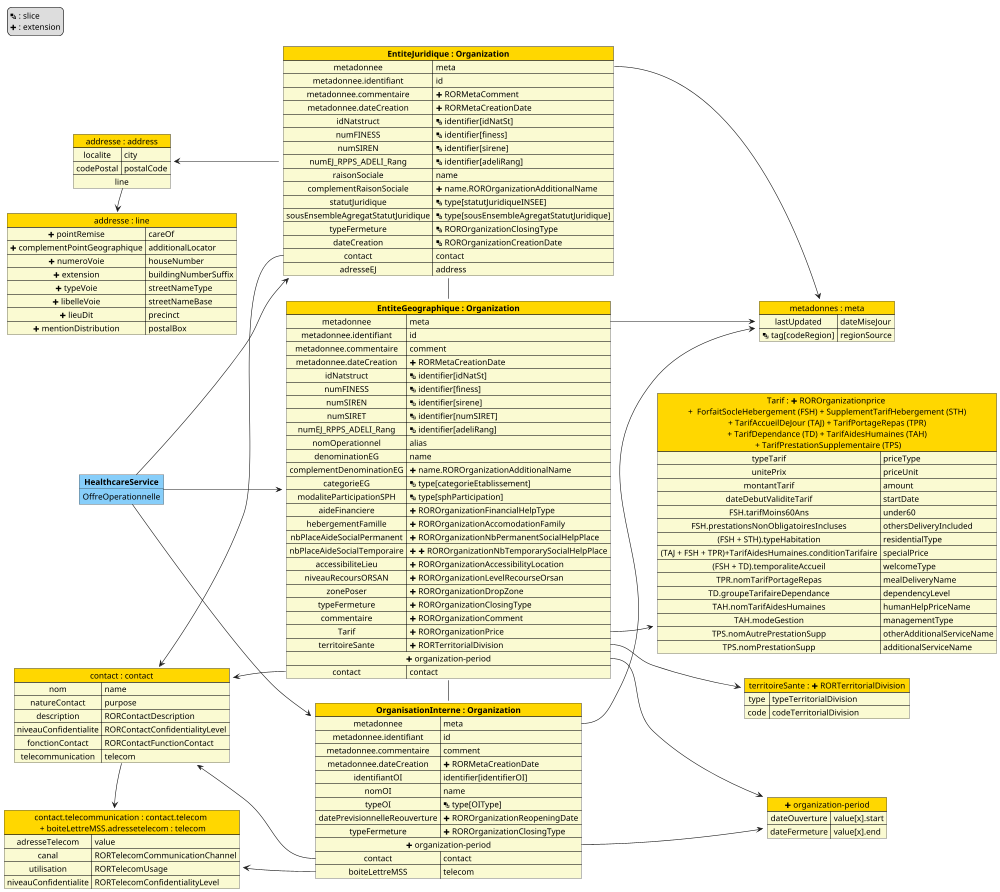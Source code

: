 @startuml mapping-Organization

left to right direction

scale 1000 width

legend top left
  <&layers> : slice
  <&plus> : extension
endlegend


map "metadonnes : meta" as meta #back:LightGoldenRodYellow;header:Gold {
    lastUpdated => dateMiseJour 
    <&layers> tag[codeRegion] => regionSource
}

map "<&plus> organization-period" as period #back:LightGoldenRodYellow;header:Gold {
    dateOuverture => value[x].start
    dateFermeture => value[x].end
}

map "territoireSante : <&plus> RORTerritorialDivision" as RORTerritorialDivision #back:LightGoldenRodYellow;header:Gold {
    type => typeTerritorialDivision
    code => codeTerritorialDivision
}

map "Tarif : <&plus> ROROrganizationprice \n +  ForfaitSocleHebergement (FSH) + SupplementTarifHebergement (STH) \n + TarifAccueilDeJour (TAJ) + TarifPortageRepas (TPR) \n + TarifDependance (TD) + TarifAidesHumaines (TAH) \n + TarifPrestationSupplementaire (TPS)" as ROROrganizationPrice #back:LightGoldenRodYellow;header:Gold {
    typeTarif => priceType
    unitePrix => priceUnit
    montantTarif => amount
    dateDebutValiditeTarif => startDate
    FSH.tarifMoins60Ans => under60
    FSH.prestationsNonObligatoiresIncluses => deliveryIncluded
    FSH.prestationsNonObligatoiresIncluses => othersDeliveryIncluded
    (FSH + STH).typeHabitation => residentialType
    (TAJ + FSH + TPR)+TarifAidesHumaines.conditionTarifaire => specialPrice
    (FSH + TD).temporaliteAccueil => welcomeType
    TPR.nomTarifPortageRepas => mealDeliveryName
    TD.groupeTarifaireDependance => dependencyLevel
    TAH.nomTarifAidesHumaines => humanHelpPriceName
    TAH.modeGestion => managementType
    TPS.nomAutrePrestationSupp => otherAdditionalServiceName
    TPS.nomPrestationSupp => additionalServiceName
}

map "contact : contact" as contact #back:LightGoldenRodYellow;header:Gold {
    nom => name
    natureContact => purpose
    description => RORContactDescription
    niveauConfidentialite => RORContactConfidentialityLevel
    fonctionContact => RORContactFunctionContact
    telecommunication => telecom
}

map "contact.telecommunication : contact.telecom \n + boiteLettreMSS.adressetelecom : telecom" as telecom #back:LightGoldenRodYellow;header:Gold {
    adresseTelecom => value
    canal => RORTelecomCommunicationChannel
    utilisation => RORTelecomUsage
    niveauConfidentialite => RORTelecomConfidentialityLevel
}
map "addresse : line" as addressLine #back:LightGoldenRodYellow;header:Gold {
    <&plus> pointRemise => careOf
    <&plus> complementPointGeographique => additionalLocator
    <&plus> numeroVoie => houseNumber
    <&plus> extension => buildingNumberSuffix
    <&plus> typeVoie => streetNameType
    <&plus> libelleVoie => streetNameBase
    <&plus> lieuDit => precinct
    <&plus> mentionDistribution => postalBox
}

map "addresse : address" as address #back:LightGoldenRodYellow;header:Gold {
    localite => city
    codePostal => postalCode
    line *-> addressLine
}


map "**EntiteJuridique : Organization**" as EJ #back:LightGoldenRodYellow;header:Gold {
    metadonnee => meta 
    metadonnee.identifiant => id
    metadonnee.commentaire => <&plus> RORMetaComment
    metadonnee.dateCreation => <&plus> RORMetaCreationDate
    idNatstruct => <&layers> identifier[idNatSt]
    numFINESS => <&layers> identifier[finess]
    numSIREN => <&layers> identifier[sirene]
    numEJ_RPPS_ADELI_Rang => <&layers> identifier[rppsRang]
    numEJ_RPPS_ADELI_Rang => <&layers> identifier[adeliRang]
    raisonSociale => name
    complementRaisonSociale => <&plus> name.ROROrganizationAdditionalName
    statutJuridique => <&layers> type[statutJuridiqueINSEE]
    sousEnsembleAgregatStatutJuridique => <&layers> type[sousEnsembleAgregatStatutJuridique]
    typeFermeture => <&layers> ROROrganizationClosingType
    dateCreation => <&layers> ROROrganizationCreationDate
    contact => contact
    adresseEJ => address
}

map "**EntiteGeographique : Organization**" as EG #back:LightGoldenRodYellow;header:Gold {
    metadonnee => meta 
    metadonnee.identifiant => id
    metadonnee.commentaire => comment
    metadonnee.dateCreation => <&plus> RORMetaCreationDate
    idNatstruct => <&layers> identifier[idNatSt]
    numFINESS => <&layers> identifier[finess]
    numSIREN => <&layers> identifier[sirene]
    numSIRET => <&layers> identifier[numSIRET]
    numEJ_RPPS_ADELI_Rang => <&layers> identifier[rppsRang]
    numEJ_RPPS_ADELI_Rang => <&layers> identifier[adeliRang]
    nomOperationnel => alias
    denominationEG => name
    complementDenominationEG => <&plus> name.ROROrganizationAdditionalName
    categorieEG => <&layers> type[categorieEtablissement] 
    modaliteParticipationSPH => <&layers> type[sphParticipation]
    aideFinanciere => <&plus> ROROrganizationFinancialHelpType
    hebergementFamille => <&plus> ROROrganizationAccomodationFamily
    nbPlaceAideSocialPermanent => <&plus> ROROrganizationNbPermanentSocialHelpPlace
    nbPlaceAideSocialTemporaire => <&plus> <&plus> ROROrganizationNbTemporarySocialHelpPlace
    accessibiliteLieu => <&plus> ROROrganizationAccessibilityLocation
    niveauRecoursORSAN => <&plus> ROROrganizationLevelRecourseOrsan
    zonePoser => <&plus> ROROrganizationDropZone
    typeFermeture => <&plus> ROROrganizationClosingType
    commentaire => <&plus> ROROrganizationComment
    Tarif => <&plus> ROROrganizationPrice
    territoireSante => <&plus> RORTerritorialDivision
    <&plus> organization-period *--> period
    contact => contact
}

map "**OrganisationInterne : Organization**" as OI #back:LightGoldenRodYellow;header:Gold {
    metadonnee => meta 
    metadonnee.identifiant => id
    metadonnee.commentaire => comment
    metadonnee.dateCreation => <&plus> RORMetaCreationDate
    identifiantOI => identifier[identifierOI]
    nomOI => name
    typeOI => <&layers> type[OIType]
    datePrevisionnelleReouverture => <&plus> ROROrganizationReopeningDate
    typeFermeture => <&plus> ROROrganizationClosingType
    <&plus> organization-period *--> period
    contact => contact
    boiteLettreMSS => telecom
}

EJ::metadonnee --> meta
EG::metadonnee --> meta
OI::metadonnee --> meta
contact <-- EJ::contact
contact <-- EG::contact
contact <-- OI::contact
contact::telecommunication -> telecom
telecom <-- OI::boiteLettreMSS
address <-- EJ::adresse
EG::territoireSante --> RORTerritorialDivision
EG::Tarif --> ROROrganizationPrice


object "**HealthcareService**" as HS #LightSkyBlue {
    OffreOperationnelle
}

HS --> EJ
HS --> EG
HS --> OI
EJ - EG 
EG - OI

@enduml